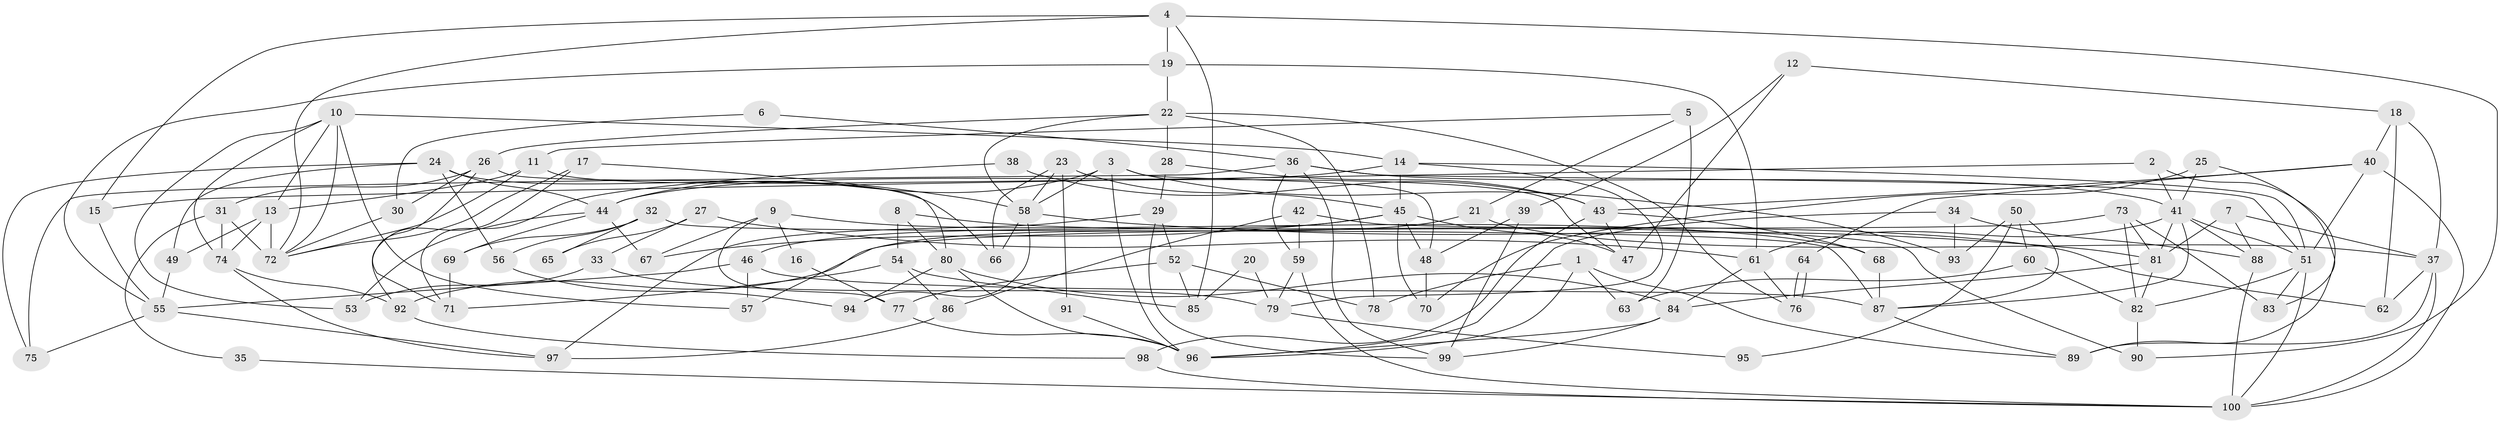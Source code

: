 // Generated by graph-tools (version 1.1) at 2025/11/02/21/25 10:11:14]
// undirected, 100 vertices, 200 edges
graph export_dot {
graph [start="1"]
  node [color=gray90,style=filled];
  1;
  2;
  3;
  4;
  5;
  6;
  7;
  8;
  9;
  10;
  11;
  12;
  13;
  14;
  15;
  16;
  17;
  18;
  19;
  20;
  21;
  22;
  23;
  24;
  25;
  26;
  27;
  28;
  29;
  30;
  31;
  32;
  33;
  34;
  35;
  36;
  37;
  38;
  39;
  40;
  41;
  42;
  43;
  44;
  45;
  46;
  47;
  48;
  49;
  50;
  51;
  52;
  53;
  54;
  55;
  56;
  57;
  58;
  59;
  60;
  61;
  62;
  63;
  64;
  65;
  66;
  67;
  68;
  69;
  70;
  71;
  72;
  73;
  74;
  75;
  76;
  77;
  78;
  79;
  80;
  81;
  82;
  83;
  84;
  85;
  86;
  87;
  88;
  89;
  90;
  91;
  92;
  93;
  94;
  95;
  96;
  97;
  98;
  99;
  100;
  1 -- 63;
  1 -- 78;
  1 -- 89;
  1 -- 96;
  2 -- 41;
  2 -- 89;
  2 -- 15;
  3 -- 44;
  3 -- 48;
  3 -- 58;
  3 -- 93;
  3 -- 96;
  4 -- 19;
  4 -- 72;
  4 -- 15;
  4 -- 85;
  4 -- 90;
  5 -- 11;
  5 -- 21;
  5 -- 63;
  6 -- 36;
  6 -- 30;
  7 -- 81;
  7 -- 88;
  7 -- 37;
  8 -- 62;
  8 -- 80;
  8 -- 54;
  9 -- 77;
  9 -- 68;
  9 -- 16;
  9 -- 67;
  10 -- 14;
  10 -- 13;
  10 -- 53;
  10 -- 57;
  10 -- 72;
  10 -- 74;
  11 -- 13;
  11 -- 72;
  11 -- 47;
  12 -- 18;
  12 -- 47;
  12 -- 39;
  13 -- 49;
  13 -- 72;
  13 -- 74;
  14 -- 51;
  14 -- 44;
  14 -- 45;
  14 -- 79;
  15 -- 55;
  16 -- 77;
  17 -- 58;
  17 -- 92;
  17 -- 72;
  18 -- 40;
  18 -- 37;
  18 -- 62;
  19 -- 61;
  19 -- 55;
  19 -- 22;
  20 -- 85;
  20 -- 79;
  21 -- 37;
  21 -- 57;
  22 -- 58;
  22 -- 26;
  22 -- 28;
  22 -- 76;
  22 -- 78;
  23 -- 58;
  23 -- 45;
  23 -- 66;
  23 -- 91;
  24 -- 66;
  24 -- 75;
  24 -- 44;
  24 -- 49;
  24 -- 56;
  25 -- 83;
  25 -- 70;
  25 -- 41;
  26 -- 31;
  26 -- 30;
  26 -- 71;
  26 -- 80;
  27 -- 33;
  27 -- 61;
  27 -- 65;
  28 -- 43;
  28 -- 29;
  29 -- 99;
  29 -- 52;
  29 -- 97;
  30 -- 72;
  31 -- 72;
  31 -- 74;
  31 -- 35;
  32 -- 56;
  32 -- 87;
  32 -- 65;
  32 -- 69;
  33 -- 53;
  33 -- 79;
  34 -- 88;
  34 -- 96;
  34 -- 93;
  35 -- 100;
  36 -- 51;
  36 -- 41;
  36 -- 59;
  36 -- 75;
  36 -- 99;
  37 -- 89;
  37 -- 62;
  37 -- 100;
  38 -- 43;
  38 -- 71;
  39 -- 99;
  39 -- 48;
  40 -- 51;
  40 -- 100;
  40 -- 43;
  40 -- 64;
  41 -- 61;
  41 -- 51;
  41 -- 81;
  41 -- 87;
  41 -- 88;
  42 -- 86;
  42 -- 59;
  42 -- 90;
  43 -- 98;
  43 -- 47;
  43 -- 68;
  44 -- 67;
  44 -- 53;
  44 -- 69;
  45 -- 47;
  45 -- 46;
  45 -- 48;
  45 -- 67;
  45 -- 70;
  46 -- 55;
  46 -- 57;
  46 -- 87;
  48 -- 70;
  49 -- 55;
  50 -- 93;
  50 -- 87;
  50 -- 60;
  50 -- 95;
  51 -- 82;
  51 -- 83;
  51 -- 100;
  52 -- 85;
  52 -- 77;
  52 -- 78;
  54 -- 71;
  54 -- 85;
  54 -- 86;
  55 -- 97;
  55 -- 75;
  56 -- 94;
  58 -- 81;
  58 -- 66;
  58 -- 94;
  59 -- 100;
  59 -- 79;
  60 -- 82;
  60 -- 63;
  61 -- 84;
  61 -- 76;
  64 -- 76;
  64 -- 76;
  68 -- 87;
  69 -- 71;
  73 -- 81;
  73 -- 82;
  73 -- 83;
  73 -- 92;
  74 -- 92;
  74 -- 97;
  77 -- 96;
  79 -- 95;
  80 -- 96;
  80 -- 84;
  80 -- 94;
  81 -- 84;
  81 -- 82;
  82 -- 90;
  84 -- 96;
  84 -- 99;
  86 -- 97;
  87 -- 89;
  88 -- 100;
  91 -- 96;
  92 -- 98;
  98 -- 100;
}
